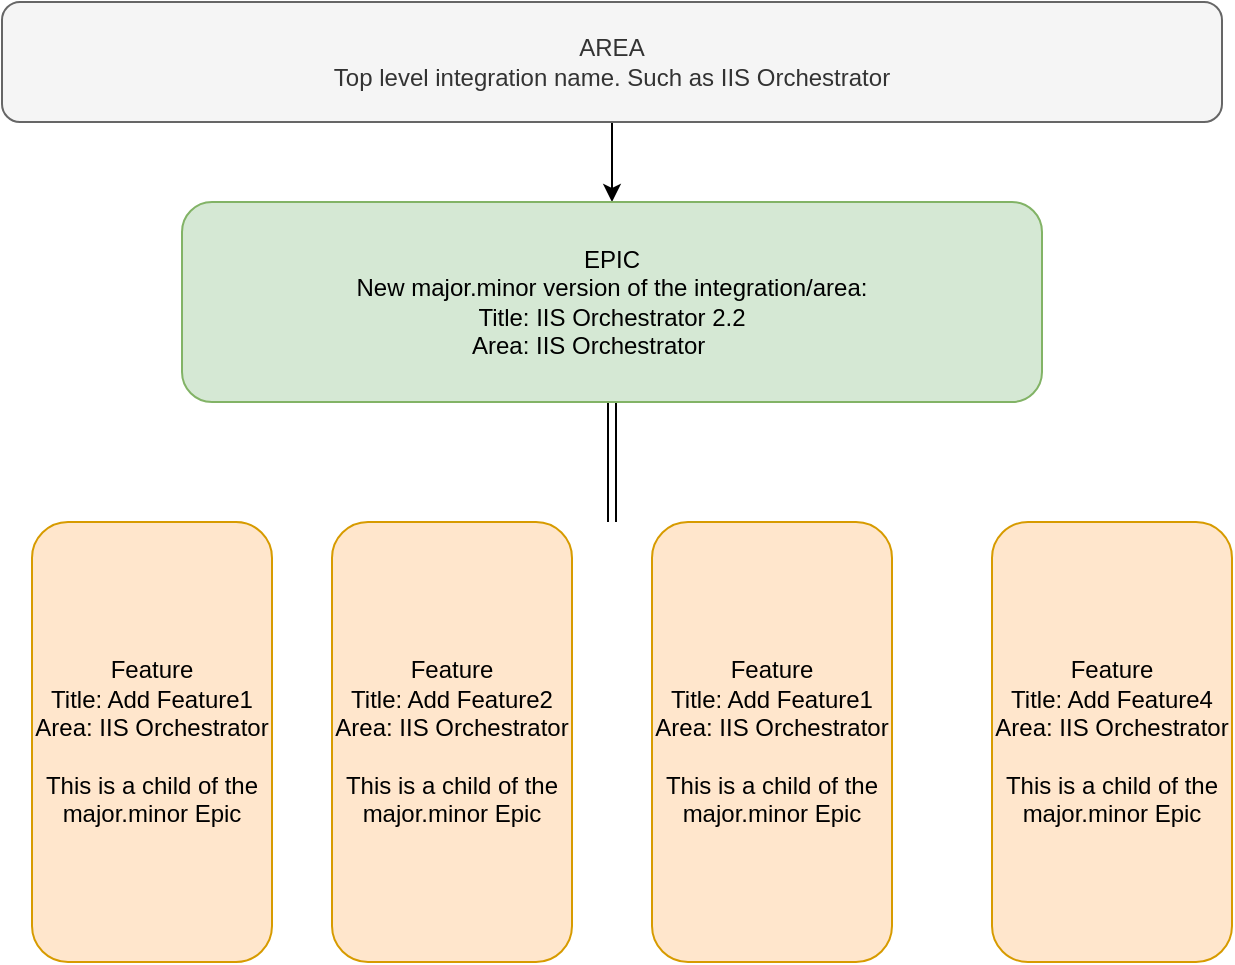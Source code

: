 <mxfile version="21.2.3" type="github">
  <diagram name="Page-1" id="oQfySJcQFgN0MkKfvqcX">
    <mxGraphModel dx="1434" dy="685" grid="1" gridSize="10" guides="1" tooltips="1" connect="1" arrows="1" fold="1" page="1" pageScale="1" pageWidth="850" pageHeight="1100" math="0" shadow="0">
      <root>
        <mxCell id="0" />
        <mxCell id="1" parent="0" />
        <mxCell id="lvnxSdrfZNgW4HQ2GLTr-3" value="" style="edgeStyle=orthogonalEdgeStyle;rounded=0;orthogonalLoop=1;jettySize=auto;html=1;" parent="1" source="lvnxSdrfZNgW4HQ2GLTr-1" target="lvnxSdrfZNgW4HQ2GLTr-2" edge="1">
          <mxGeometry relative="1" as="geometry" />
        </mxCell>
        <mxCell id="lvnxSdrfZNgW4HQ2GLTr-1" value="&lt;div&gt;AREA&lt;/div&gt;&lt;div&gt;Top level integration name. Such as IIS Orchestrator&lt;/div&gt;" style="rounded=1;whiteSpace=wrap;html=1;fillColor=#f5f5f5;fontColor=#333333;strokeColor=#666666;" parent="1" vertex="1">
          <mxGeometry x="110" y="20" width="610" height="60" as="geometry" />
        </mxCell>
        <mxCell id="lvnxSdrfZNgW4HQ2GLTr-5" value="" style="edgeStyle=orthogonalEdgeStyle;rounded=0;orthogonalLoop=1;jettySize=auto;html=1;shape=link;" parent="1" source="lvnxSdrfZNgW4HQ2GLTr-2" edge="1">
          <mxGeometry relative="1" as="geometry">
            <mxPoint x="415" y="280" as="targetPoint" />
          </mxGeometry>
        </mxCell>
        <mxCell id="lvnxSdrfZNgW4HQ2GLTr-2" value="&lt;div&gt;EPIC&lt;/div&gt;&lt;div&gt;New major.minor version of the integration/area:&lt;/div&gt;&lt;div&gt;Title: IIS Orchestrator 2.2&lt;/div&gt;&lt;div&gt;Area: IIS Orchestrator&amp;nbsp;&amp;nbsp;&amp;nbsp;&amp;nbsp;&amp;nbsp;&amp;nbsp;&amp;nbsp; &lt;br&gt;&lt;/div&gt;" style="rounded=1;whiteSpace=wrap;html=1;fillColor=#d5e8d4;strokeColor=#82b366;" parent="1" vertex="1">
          <mxGeometry x="200" y="120" width="430" height="100" as="geometry" />
        </mxCell>
        <mxCell id="lvnxSdrfZNgW4HQ2GLTr-6" value="&lt;div&gt;Feature&lt;br&gt;&lt;/div&gt;&lt;div&gt;Title: Add Feature1&lt;/div&gt;&lt;div&gt;Area: IIS Orchestrator&lt;/div&gt;&lt;div&gt;&lt;br&gt;&lt;/div&gt;&lt;div&gt;This is a child of the major.minor Epic&lt;br&gt;&lt;/div&gt;" style="rounded=1;whiteSpace=wrap;html=1;fillColor=#ffe6cc;strokeColor=#d79b00;" parent="1" vertex="1">
          <mxGeometry x="125" y="280" width="120" height="220" as="geometry" />
        </mxCell>
        <mxCell id="lvnxSdrfZNgW4HQ2GLTr-7" value="&lt;div&gt;Feature&lt;br&gt;&lt;/div&gt;&lt;div&gt;Title: Add Feature2&lt;/div&gt;&lt;div&gt;Area: IIS Orchestrator&lt;/div&gt;&lt;div&gt;&lt;br&gt;&lt;/div&gt;This is a child of the major.minor Epic" style="rounded=1;whiteSpace=wrap;html=1;fillColor=#ffe6cc;strokeColor=#d79b00;" parent="1" vertex="1">
          <mxGeometry x="275" y="280" width="120" height="220" as="geometry" />
        </mxCell>
        <mxCell id="lvnxSdrfZNgW4HQ2GLTr-8" value="&lt;div&gt;Feature&lt;/div&gt;&lt;div&gt;Title: Add Feature1&lt;/div&gt;&lt;div&gt;Area: IIS Orchestrator&lt;/div&gt;&lt;div&gt;&lt;br&gt;&lt;/div&gt;This is a child of the major.minor Epic" style="rounded=1;whiteSpace=wrap;html=1;fillColor=#ffe6cc;strokeColor=#d79b00;" parent="1" vertex="1">
          <mxGeometry x="435" y="280" width="120" height="220" as="geometry" />
        </mxCell>
        <mxCell id="lvnxSdrfZNgW4HQ2GLTr-9" value="&lt;div&gt;Feature&lt;/div&gt;&lt;div&gt;Title: Add Feature4&lt;/div&gt;&lt;div&gt;Area: IIS Orchestrator&lt;/div&gt;&lt;div&gt;&lt;br&gt;&lt;/div&gt;This is a child of the major.minor Epic" style="rounded=1;whiteSpace=wrap;html=1;fillColor=#ffe6cc;strokeColor=#d79b00;" parent="1" vertex="1">
          <mxGeometry x="605" y="280" width="120" height="220" as="geometry" />
        </mxCell>
      </root>
    </mxGraphModel>
  </diagram>
</mxfile>
